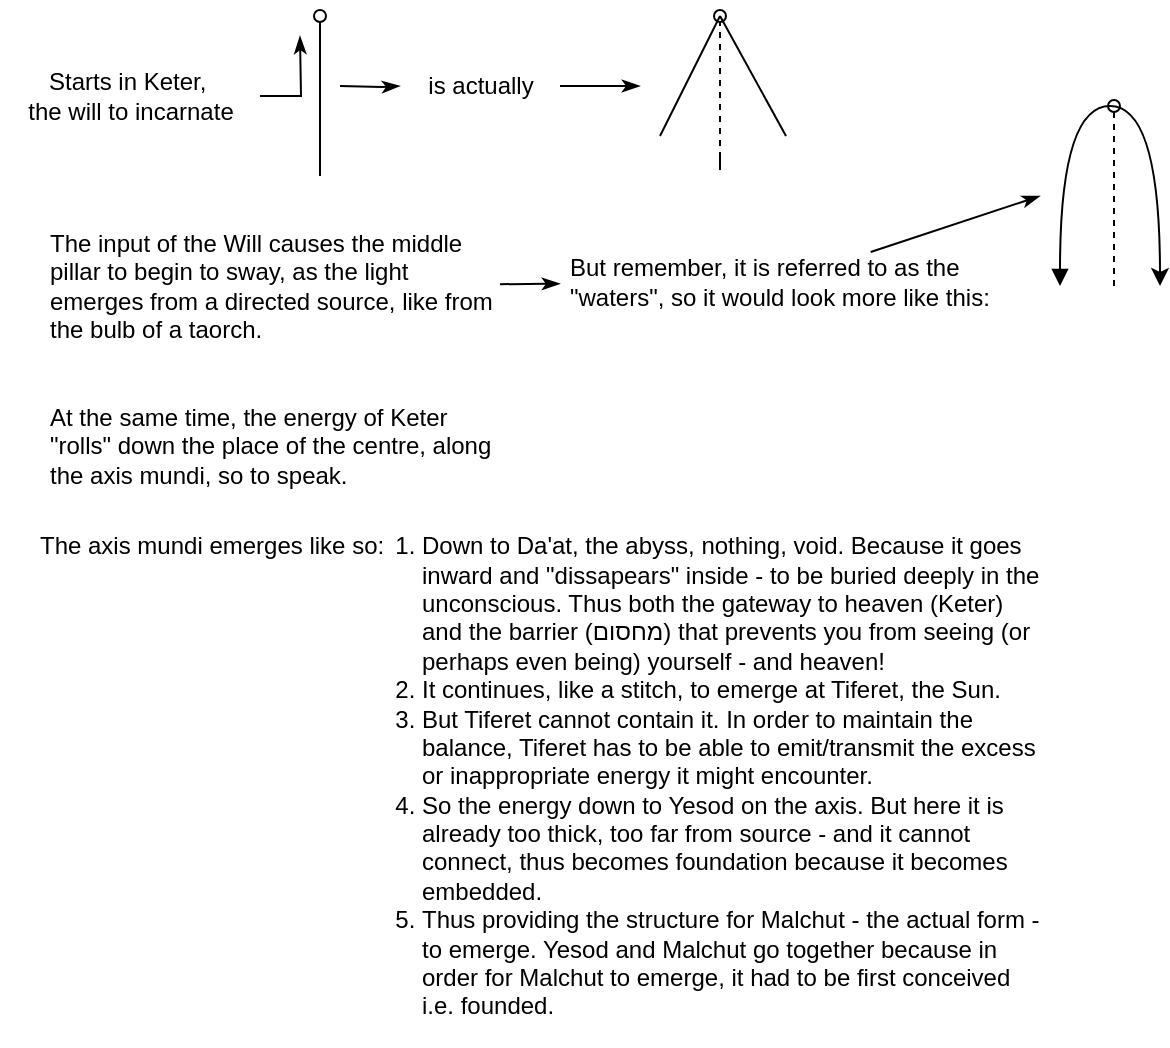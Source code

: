 <mxfile version="20.3.0" type="device"><diagram id="A1YB3cM3cAFG3q5jwW9p" name="Page-1"><mxGraphModel dx="462" dy="880" grid="1" gridSize="10" guides="1" tooltips="1" connect="1" arrows="1" fold="1" page="1" pageScale="1" pageWidth="827" pageHeight="1169" math="0" shadow="0"><root><mxCell id="0"/><mxCell id="OJH2GeUpyemtkEDurJTL-12" value="temp" parent="0"/><mxCell id="OJH2GeUpyemtkEDurJTL-20" value="" style="edgeStyle=none;rounded=0;orthogonalLoop=1;jettySize=auto;html=1;strokeWidth=1;startArrow=none;startFill=0;endArrow=classicThin;endFill=1;" parent="OJH2GeUpyemtkEDurJTL-12" source="OJH2GeUpyemtkEDurJTL-14" target="OJH2GeUpyemtkEDurJTL-16" edge="1"><mxGeometry relative="1" as="geometry"/></mxCell><mxCell id="OJH2GeUpyemtkEDurJTL-14" value="The input of the Will causes the middle pillar to begin to sway, as the light emerges from a directed source, like from the bulb of a taorch." style="rounded=0;whiteSpace=wrap;html=1;dashed=1;dashPattern=1 1;strokeColor=none;fillColor=none;align=left;spacing=5;" parent="OJH2GeUpyemtkEDurJTL-12" vertex="1"><mxGeometry x="20" y="110" width="230" height="70" as="geometry"/></mxCell><mxCell id="OJH2GeUpyemtkEDurJTL-19" style="rounded=0;orthogonalLoop=1;jettySize=auto;html=1;strokeWidth=1;startArrow=none;startFill=0;endArrow=classicThin;endFill=1;" parent="OJH2GeUpyemtkEDurJTL-12" source="OJH2GeUpyemtkEDurJTL-16" edge="1"><mxGeometry relative="1" as="geometry"><mxPoint x="520" y="100" as="targetPoint"/></mxGeometry></mxCell><mxCell id="OJH2GeUpyemtkEDurJTL-16" value="But remember, it is referred to as the &quot;waters&quot;, so it would look more like this:" style="rounded=0;whiteSpace=wrap;html=1;dashed=1;dashPattern=1 1;strokeColor=none;fillColor=none;align=left;spacing=5;" parent="OJH2GeUpyemtkEDurJTL-12" vertex="1"><mxGeometry x="280" y="128" width="220" height="30" as="geometry"/></mxCell><mxCell id="OJH2GeUpyemtkEDurJTL-17" value="" style="curved=1;endArrow=classic;html=1;rounded=0;strokeWidth=1;edgeStyle=orthogonalEdgeStyle;startArrow=block;startFill=1;" parent="OJH2GeUpyemtkEDurJTL-12" edge="1"><mxGeometry width="50" height="50" relative="1" as="geometry"><mxPoint x="530" y="145" as="sourcePoint"/><mxPoint x="580" y="145" as="targetPoint"/><Array as="points"><mxPoint x="530" y="55"/><mxPoint x="580" y="55"/></Array></mxGeometry></mxCell><mxCell id="OJH2GeUpyemtkEDurJTL-18" value="" style="endArrow=oval;html=1;rounded=0;startArrow=none;startFill=0;endFill=0;dashed=1;" parent="OJH2GeUpyemtkEDurJTL-12" edge="1"><mxGeometry width="50" height="50" relative="1" as="geometry"><mxPoint x="557" y="145" as="sourcePoint"/><mxPoint x="557" y="55" as="targetPoint"/></mxGeometry></mxCell><mxCell id="OJH2GeUpyemtkEDurJTL-21" value="At the same time, the energy of Keter &quot;rolls&quot; down the place of the centre, along the axis mundi, so to speak." style="rounded=0;whiteSpace=wrap;html=1;dashed=1;dashPattern=1 1;strokeColor=none;fillColor=none;align=left;spacing=5;" parent="OJH2GeUpyemtkEDurJTL-12" vertex="1"><mxGeometry x="20" y="190" width="240" height="70" as="geometry"/></mxCell><mxCell id="OJH2GeUpyemtkEDurJTL-22" value="The axis mundi emerges like so:" style="rounded=0;whiteSpace=wrap;html=1;dashed=1;dashPattern=1 1;strokeColor=none;fillColor=none;align=left;spacing=5;" parent="OJH2GeUpyemtkEDurJTL-12" vertex="1"><mxGeometry x="15" y="260" width="240" height="30" as="geometry"/></mxCell><mxCell id="OJH2GeUpyemtkEDurJTL-23" value="&lt;ol&gt;&lt;li&gt;Down to Da'at, the abyss, nothing, void. Because it goes inward and &quot;dissapears&quot; inside - to be buried deeply in the unconscious. Thus both the gateway to heaven (Keter) and the barrier (מחסום) that prevents you from seeing (or perhaps even being) yourself - and heaven!&lt;/li&gt;&lt;li&gt;It continues, like a stitch, to emerge at Tiferet, the Sun.&lt;/li&gt;&lt;li&gt;But Tiferet cannot contain it. In order to maintain the balance, Tiferet has to be able to emit/transmit the excess or inappropriate energy it might encounter.&lt;/li&gt;&lt;li&gt;So the energy down to Yesod on the axis. But here it is already too thick, too far from source - and it cannot connect, thus becomes foundation because it becomes embedded.&lt;/li&gt;&lt;li&gt;Thus providing the structure for Malchut - the actual form - to emerge. Yesod and Malchut go together because in order for Malchut to emerge, it had to be first conceived i.e. founded.&lt;/li&gt;&lt;/ol&gt;" style="rounded=0;whiteSpace=wrap;html=1;dashed=1;dashPattern=1 1;strokeColor=none;fillColor=none;align=left;spacing=5;" parent="OJH2GeUpyemtkEDurJTL-12" vertex="1"><mxGeometry x="166" y="255" width="360" height="270" as="geometry"/></mxCell><mxCell id="1" parent="0"/><mxCell id="OJH2GeUpyemtkEDurJTL-5" style="edgeStyle=orthogonalEdgeStyle;rounded=0;orthogonalLoop=1;jettySize=auto;html=1;startArrow=none;startFill=0;endArrow=classicThin;endFill=1;" parent="1" source="OJH2GeUpyemtkEDurJTL-1" edge="1"><mxGeometry relative="1" as="geometry"><mxPoint x="150" y="20" as="targetPoint"/></mxGeometry></mxCell><mxCell id="OJH2GeUpyemtkEDurJTL-1" value="Starts in Keter,&amp;nbsp;&lt;br&gt;the will to incarnate" style="text;html=1;align=center;verticalAlign=middle;resizable=0;points=[];autosize=1;strokeColor=none;fillColor=none;" parent="1" vertex="1"><mxGeometry y="30" width="130" height="40" as="geometry"/></mxCell><mxCell id="OJH2GeUpyemtkEDurJTL-2" value="" style="endArrow=oval;html=1;rounded=0;startArrow=none;startFill=0;endFill=0;" parent="1" edge="1"><mxGeometry width="50" height="50" relative="1" as="geometry"><mxPoint x="160" y="90" as="sourcePoint"/><mxPoint x="160" y="10" as="targetPoint"/></mxGeometry></mxCell><mxCell id="OJH2GeUpyemtkEDurJTL-7" style="edgeStyle=orthogonalEdgeStyle;rounded=0;orthogonalLoop=1;jettySize=auto;html=1;startArrow=none;startFill=0;endArrow=classicThin;endFill=1;" parent="1" target="OJH2GeUpyemtkEDurJTL-3" edge="1"><mxGeometry relative="1" as="geometry"><mxPoint x="170" y="45" as="sourcePoint"/></mxGeometry></mxCell><mxCell id="OJH2GeUpyemtkEDurJTL-8" style="edgeStyle=orthogonalEdgeStyle;rounded=0;orthogonalLoop=1;jettySize=auto;html=1;startArrow=none;startFill=0;endArrow=classicThin;endFill=1;" parent="1" source="OJH2GeUpyemtkEDurJTL-3" edge="1"><mxGeometry relative="1" as="geometry"><mxPoint x="320" y="45" as="targetPoint"/></mxGeometry></mxCell><mxCell id="OJH2GeUpyemtkEDurJTL-3" value="is actually" style="text;html=1;align=center;verticalAlign=middle;resizable=0;points=[];autosize=1;strokeColor=none;fillColor=none;" parent="1" vertex="1"><mxGeometry x="200" y="30" width="80" height="30" as="geometry"/></mxCell><mxCell id="OJH2GeUpyemtkEDurJTL-4" value="" style="endArrow=oval;html=1;rounded=0;startArrow=none;startFill=0;endFill=0;exitX=0.5;exitY=1;exitDx=0;exitDy=0;dashed=1;" parent="1" edge="1"><mxGeometry width="50" height="50" relative="1" as="geometry"><mxPoint x="360" y="87" as="sourcePoint"/><mxPoint x="360" y="10" as="targetPoint"/></mxGeometry></mxCell><mxCell id="OJH2GeUpyemtkEDurJTL-9" value="" style="endArrow=none;html=1;strokeWidth=1;rounded=0;exitX=0;exitY=1;exitDx=0;exitDy=0;" parent="1" edge="1"><mxGeometry width="50" height="50" relative="1" as="geometry"><mxPoint x="360" y="10" as="sourcePoint"/><mxPoint x="330" y="70" as="targetPoint"/></mxGeometry></mxCell><mxCell id="OJH2GeUpyemtkEDurJTL-11" value="" style="endArrow=none;html=1;rounded=0;startArrow=none;startFill=0;endFill=0;" parent="1" edge="1"><mxGeometry width="50" height="50" relative="1" as="geometry"><mxPoint x="360" y="80" as="sourcePoint"/><mxPoint x="360" y="87" as="targetPoint"/></mxGeometry></mxCell><mxCell id="OJH2GeUpyemtkEDurJTL-13" value="" style="endArrow=none;html=1;strokeWidth=1;rounded=0;" parent="1" edge="1"><mxGeometry width="50" height="50" relative="1" as="geometry"><mxPoint x="360" y="10" as="sourcePoint"/><mxPoint x="393" y="70" as="targetPoint"/></mxGeometry></mxCell></root></mxGraphModel></diagram></mxfile>